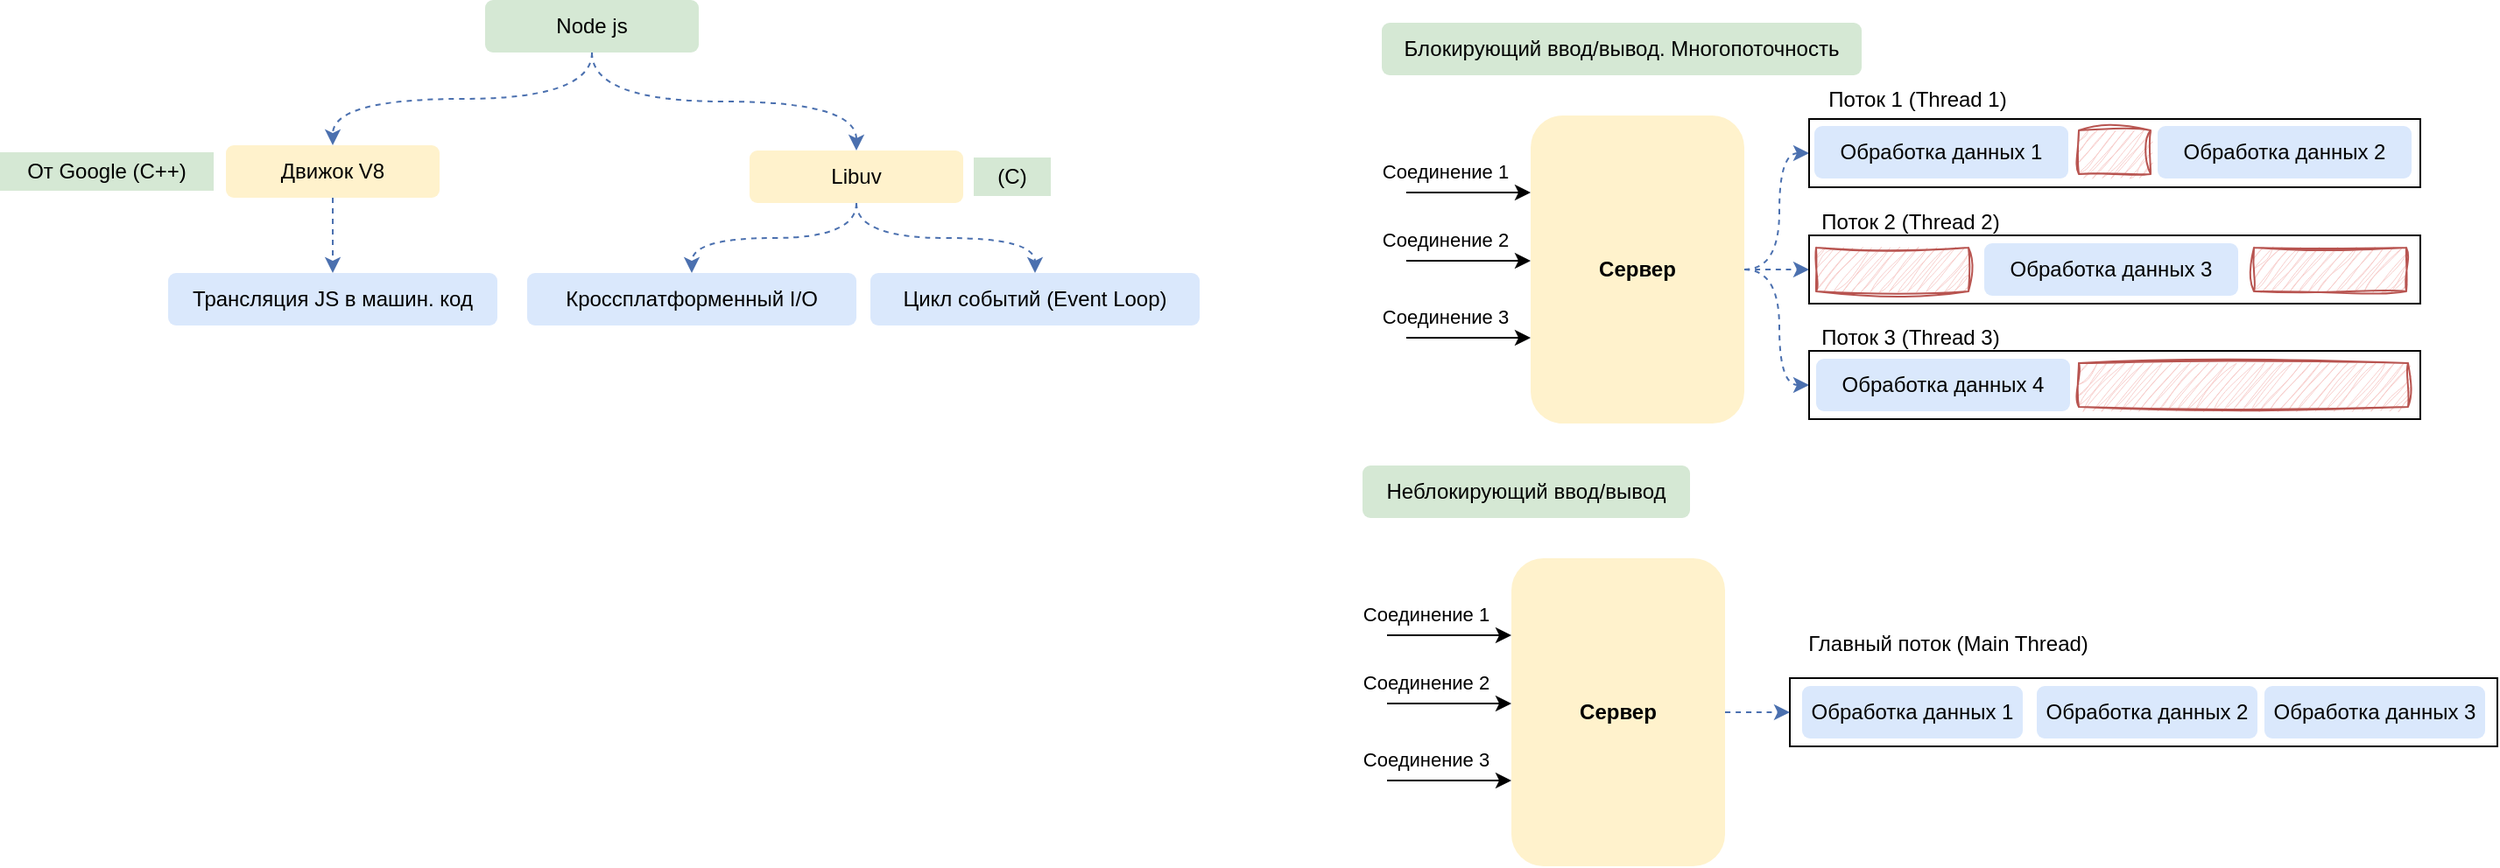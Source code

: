 <mxfile version="22.0.6" type="github">
  <diagram name="Страница — 1" id="uNHvLHQPSVbSWbd0O0wI">
    <mxGraphModel dx="989" dy="521" grid="0" gridSize="10" guides="1" tooltips="1" connect="1" arrows="1" fold="1" page="0" pageScale="1" pageWidth="827" pageHeight="1169" math="0" shadow="0">
      <root>
        <mxCell id="0" />
        <mxCell id="1" parent="0" />
        <mxCell id="MT1I-urq5Gg_1Ct_jJ3w-48" value="" style="rounded=0;whiteSpace=wrap;html=1;fillColor=none;" vertex="1" parent="1">
          <mxGeometry x="1085" y="637.5" width="404" height="39" as="geometry" />
        </mxCell>
        <mxCell id="dCpth_l864fCatFrI4OX-4" style="edgeStyle=orthogonalEdgeStyle;rounded=0;orthogonalLoop=1;jettySize=auto;html=1;entryX=0.5;entryY=0;entryDx=0;entryDy=0;elbow=vertical;curved=1;dashed=1;fillColor=#1ba1e2;strokeColor=#4B70AF;exitX=0.5;exitY=1;exitDx=0;exitDy=0;" parent="1" source="dCpth_l864fCatFrI4OX-1" target="dCpth_l864fCatFrI4OX-2" edge="1">
          <mxGeometry relative="1" as="geometry" />
        </mxCell>
        <mxCell id="dCpth_l864fCatFrI4OX-1" value="Node js" style="text;html=1;strokeColor=none;fillColor=#d5e8d4;align=center;verticalAlign=middle;whiteSpace=wrap;rounded=1;" parent="1" vertex="1">
          <mxGeometry x="340" y="250" width="122" height="30" as="geometry" />
        </mxCell>
        <mxCell id="MT1I-urq5Gg_1Ct_jJ3w-2" style="edgeStyle=orthogonalEdgeStyle;rounded=0;orthogonalLoop=1;jettySize=auto;html=1;entryX=0.5;entryY=0;entryDx=0;entryDy=0;strokeColor=#4B70AF;dashed=1;fillColor=#1ba1e2;" edge="1" parent="1" source="dCpth_l864fCatFrI4OX-2" target="MT1I-urq5Gg_1Ct_jJ3w-1">
          <mxGeometry relative="1" as="geometry" />
        </mxCell>
        <mxCell id="dCpth_l864fCatFrI4OX-2" value="Движок V8" style="text;html=1;strokeColor=none;fillColor=#fff2cc;align=center;verticalAlign=middle;whiteSpace=wrap;rounded=1;" parent="1" vertex="1">
          <mxGeometry x="192" y="333" width="122" height="30" as="geometry" />
        </mxCell>
        <mxCell id="MT1I-urq5Gg_1Ct_jJ3w-5" style="edgeStyle=orthogonalEdgeStyle;rounded=0;orthogonalLoop=1;jettySize=auto;html=1;entryX=0.5;entryY=0;entryDx=0;entryDy=0;strokeColor=#4B70AF;dashed=1;fillColor=#1ba1e2;curved=1;" edge="1" parent="1" source="dCpth_l864fCatFrI4OX-3" target="MT1I-urq5Gg_1Ct_jJ3w-3">
          <mxGeometry relative="1" as="geometry" />
        </mxCell>
        <mxCell id="MT1I-urq5Gg_1Ct_jJ3w-6" style="edgeStyle=orthogonalEdgeStyle;rounded=0;orthogonalLoop=1;jettySize=auto;html=1;entryX=0.5;entryY=0;entryDx=0;entryDy=0;strokeColor=#4B70AF;dashed=1;fillColor=#1ba1e2;curved=1;" edge="1" parent="1" source="dCpth_l864fCatFrI4OX-3" target="MT1I-urq5Gg_1Ct_jJ3w-4">
          <mxGeometry relative="1" as="geometry" />
        </mxCell>
        <mxCell id="dCpth_l864fCatFrI4OX-3" value="Libuv" style="text;html=1;strokeColor=none;fillColor=#fff2cc;align=center;verticalAlign=middle;whiteSpace=wrap;rounded=1;" parent="1" vertex="1">
          <mxGeometry x="491" y="336" width="122" height="30" as="geometry" />
        </mxCell>
        <mxCell id="dCpth_l864fCatFrI4OX-6" style="edgeStyle=orthogonalEdgeStyle;rounded=0;orthogonalLoop=1;jettySize=auto;html=1;entryX=0.5;entryY=0;entryDx=0;entryDy=0;elbow=vertical;curved=1;dashed=1;fillColor=#1ba1e2;strokeColor=#4B70AF;exitX=0.5;exitY=1;exitDx=0;exitDy=0;" parent="1" source="dCpth_l864fCatFrI4OX-1" target="dCpth_l864fCatFrI4OX-3" edge="1">
          <mxGeometry relative="1" as="geometry">
            <mxPoint x="422" y="290" as="sourcePoint" />
            <mxPoint x="291" y="339" as="targetPoint" />
          </mxGeometry>
        </mxCell>
        <mxCell id="dCpth_l864fCatFrI4OX-7" value="От Google (C++)" style="text;html=1;strokeColor=none;fillColor=#d5e8d4;align=center;verticalAlign=middle;whiteSpace=wrap;rounded=0;" parent="1" vertex="1">
          <mxGeometry x="63" y="337" width="122" height="22" as="geometry" />
        </mxCell>
        <mxCell id="dCpth_l864fCatFrI4OX-8" value="(C)" style="text;html=1;strokeColor=none;fillColor=#d5e8d4;align=center;verticalAlign=middle;whiteSpace=wrap;rounded=0;" parent="1" vertex="1">
          <mxGeometry x="619" y="340" width="44" height="22" as="geometry" />
        </mxCell>
        <mxCell id="MT1I-urq5Gg_1Ct_jJ3w-1" value="Трансляция JS в машин. код" style="text;html=1;strokeColor=none;fillColor=#dae8fc;align=center;verticalAlign=middle;whiteSpace=wrap;rounded=1;" vertex="1" parent="1">
          <mxGeometry x="159" y="406" width="188" height="30" as="geometry" />
        </mxCell>
        <mxCell id="MT1I-urq5Gg_1Ct_jJ3w-3" value="Кроссплатформенный I/O" style="text;html=1;strokeColor=none;fillColor=#dae8fc;align=center;verticalAlign=middle;whiteSpace=wrap;rounded=1;" vertex="1" parent="1">
          <mxGeometry x="364" y="406" width="188" height="30" as="geometry" />
        </mxCell>
        <mxCell id="MT1I-urq5Gg_1Ct_jJ3w-4" value="Цикл событий (Event Loop)" style="text;html=1;strokeColor=none;fillColor=#dae8fc;align=center;verticalAlign=middle;whiteSpace=wrap;rounded=1;" vertex="1" parent="1">
          <mxGeometry x="560" y="406" width="188" height="30" as="geometry" />
        </mxCell>
        <mxCell id="MT1I-urq5Gg_1Ct_jJ3w-7" value="Блокирующий ввод/вывод. Многопоточность" style="text;html=1;strokeColor=none;fillColor=#d5e8d4;align=center;verticalAlign=middle;whiteSpace=wrap;rounded=1;" vertex="1" parent="1">
          <mxGeometry x="852" y="263" width="274" height="30" as="geometry" />
        </mxCell>
        <mxCell id="MT1I-urq5Gg_1Ct_jJ3w-28" style="edgeStyle=orthogonalEdgeStyle;rounded=0;orthogonalLoop=1;jettySize=auto;html=1;entryX=0;entryY=0.5;entryDx=0;entryDy=0;strokeColor=#4B70AF;dashed=1;fillColor=#1ba1e2;curved=1;" edge="1" parent="1" source="MT1I-urq5Gg_1Ct_jJ3w-8" target="MT1I-urq5Gg_1Ct_jJ3w-21">
          <mxGeometry relative="1" as="geometry" />
        </mxCell>
        <mxCell id="MT1I-urq5Gg_1Ct_jJ3w-29" style="edgeStyle=orthogonalEdgeStyle;rounded=0;orthogonalLoop=1;jettySize=auto;html=1;entryX=0;entryY=0.5;entryDx=0;entryDy=0;strokeColor=#4B70AF;dashed=1;fillColor=#1ba1e2;curved=1;" edge="1" parent="1" source="MT1I-urq5Gg_1Ct_jJ3w-8" target="MT1I-urq5Gg_1Ct_jJ3w-22">
          <mxGeometry relative="1" as="geometry" />
        </mxCell>
        <mxCell id="MT1I-urq5Gg_1Ct_jJ3w-30" style="edgeStyle=orthogonalEdgeStyle;rounded=0;orthogonalLoop=1;jettySize=auto;html=1;entryX=0;entryY=0.5;entryDx=0;entryDy=0;strokeColor=#4B70AF;dashed=1;fillColor=#1ba1e2;curved=1;" edge="1" parent="1" source="MT1I-urq5Gg_1Ct_jJ3w-8" target="MT1I-urq5Gg_1Ct_jJ3w-23">
          <mxGeometry relative="1" as="geometry" />
        </mxCell>
        <mxCell id="MT1I-urq5Gg_1Ct_jJ3w-8" value="Сервер" style="text;html=1;strokeColor=none;fillColor=#fff2cc;align=center;verticalAlign=middle;whiteSpace=wrap;rounded=1;fontStyle=1" vertex="1" parent="1">
          <mxGeometry x="937" y="316" width="122" height="176" as="geometry" />
        </mxCell>
        <mxCell id="MT1I-urq5Gg_1Ct_jJ3w-10" value="" style="endArrow=classic;html=1;rounded=0;entryX=0;entryY=0.25;entryDx=0;entryDy=0;" edge="1" parent="1" target="MT1I-urq5Gg_1Ct_jJ3w-8">
          <mxGeometry width="50" height="50" relative="1" as="geometry">
            <mxPoint x="866" y="360" as="sourcePoint" />
            <mxPoint x="918" y="359" as="targetPoint" />
          </mxGeometry>
        </mxCell>
        <mxCell id="MT1I-urq5Gg_1Ct_jJ3w-11" value="Соединение 1" style="edgeLabel;html=1;align=center;verticalAlign=middle;resizable=0;points=[];" vertex="1" connectable="0" parent="MT1I-urq5Gg_1Ct_jJ3w-10">
          <mxGeometry x="-0.132" y="-1" relative="1" as="geometry">
            <mxPoint x="-9" y="-13" as="offset" />
          </mxGeometry>
        </mxCell>
        <mxCell id="MT1I-urq5Gg_1Ct_jJ3w-12" value="" style="endArrow=classic;html=1;rounded=0;entryX=0;entryY=0.25;entryDx=0;entryDy=0;" edge="1" parent="1">
          <mxGeometry width="50" height="50" relative="1" as="geometry">
            <mxPoint x="866" y="399" as="sourcePoint" />
            <mxPoint x="937" y="399" as="targetPoint" />
          </mxGeometry>
        </mxCell>
        <mxCell id="MT1I-urq5Gg_1Ct_jJ3w-13" value="Соединение 2" style="edgeLabel;html=1;align=center;verticalAlign=middle;resizable=0;points=[];" vertex="1" connectable="0" parent="MT1I-urq5Gg_1Ct_jJ3w-12">
          <mxGeometry x="-0.132" y="-1" relative="1" as="geometry">
            <mxPoint x="-9" y="-13" as="offset" />
          </mxGeometry>
        </mxCell>
        <mxCell id="MT1I-urq5Gg_1Ct_jJ3w-14" value="" style="endArrow=classic;html=1;rounded=0;entryX=0;entryY=0.25;entryDx=0;entryDy=0;" edge="1" parent="1">
          <mxGeometry width="50" height="50" relative="1" as="geometry">
            <mxPoint x="866" y="443" as="sourcePoint" />
            <mxPoint x="937" y="443" as="targetPoint" />
          </mxGeometry>
        </mxCell>
        <mxCell id="MT1I-urq5Gg_1Ct_jJ3w-15" value="Соединение 3" style="edgeLabel;html=1;align=center;verticalAlign=middle;resizable=0;points=[];" vertex="1" connectable="0" parent="MT1I-urq5Gg_1Ct_jJ3w-14">
          <mxGeometry x="-0.132" y="-1" relative="1" as="geometry">
            <mxPoint x="-9" y="-13" as="offset" />
          </mxGeometry>
        </mxCell>
        <mxCell id="MT1I-urq5Gg_1Ct_jJ3w-16" value="Обработка данных 1" style="text;html=1;strokeColor=none;fillColor=#dae8fc;align=center;verticalAlign=middle;whiteSpace=wrap;rounded=1;" vertex="1" parent="1">
          <mxGeometry x="1099" y="322" width="145" height="30" as="geometry" />
        </mxCell>
        <mxCell id="MT1I-urq5Gg_1Ct_jJ3w-17" value="Поток 1 (Thread 1)" style="text;html=1;strokeColor=none;fillColor=none;align=center;verticalAlign=middle;whiteSpace=wrap;rounded=0;" vertex="1" parent="1">
          <mxGeometry x="1100" y="292" width="116" height="30" as="geometry" />
        </mxCell>
        <mxCell id="MT1I-urq5Gg_1Ct_jJ3w-18" value="Обработка данных 2" style="text;html=1;strokeColor=none;fillColor=#dae8fc;align=center;verticalAlign=middle;whiteSpace=wrap;rounded=1;" vertex="1" parent="1">
          <mxGeometry x="1295" y="322" width="145" height="30" as="geometry" />
        </mxCell>
        <mxCell id="MT1I-urq5Gg_1Ct_jJ3w-19" value="Обработка данных 3" style="text;html=1;strokeColor=none;fillColor=#dae8fc;align=center;verticalAlign=middle;whiteSpace=wrap;rounded=1;" vertex="1" parent="1">
          <mxGeometry x="1196" y="389" width="145" height="30" as="geometry" />
        </mxCell>
        <mxCell id="MT1I-urq5Gg_1Ct_jJ3w-20" value="Обработка данных 4" style="text;html=1;strokeColor=none;fillColor=#dae8fc;align=center;verticalAlign=middle;whiteSpace=wrap;rounded=1;" vertex="1" parent="1">
          <mxGeometry x="1100" y="455" width="145" height="30" as="geometry" />
        </mxCell>
        <mxCell id="MT1I-urq5Gg_1Ct_jJ3w-21" value="" style="rounded=0;whiteSpace=wrap;html=1;fillColor=none;" vertex="1" parent="1">
          <mxGeometry x="1096" y="318" width="349" height="39" as="geometry" />
        </mxCell>
        <mxCell id="MT1I-urq5Gg_1Ct_jJ3w-22" value="" style="rounded=0;whiteSpace=wrap;html=1;fillColor=none;" vertex="1" parent="1">
          <mxGeometry x="1096" y="384.5" width="349" height="39" as="geometry" />
        </mxCell>
        <mxCell id="MT1I-urq5Gg_1Ct_jJ3w-23" value="" style="rounded=0;whiteSpace=wrap;html=1;fillColor=none;" vertex="1" parent="1">
          <mxGeometry x="1096" y="450.5" width="349" height="39" as="geometry" />
        </mxCell>
        <mxCell id="MT1I-urq5Gg_1Ct_jJ3w-24" value="" style="rounded=0;whiteSpace=wrap;html=1;sketch=1;curveFitting=1;jiggle=2;fillColor=#f8cecc;strokeColor=#b85450;" vertex="1" parent="1">
          <mxGeometry x="1250" y="324.5" width="41" height="25" as="geometry" />
        </mxCell>
        <mxCell id="MT1I-urq5Gg_1Ct_jJ3w-25" value="" style="rounded=0;whiteSpace=wrap;html=1;sketch=1;curveFitting=1;jiggle=2;fillColor=#f8cecc;strokeColor=#b85450;" vertex="1" parent="1">
          <mxGeometry x="1100" y="391.5" width="87" height="25" as="geometry" />
        </mxCell>
        <mxCell id="MT1I-urq5Gg_1Ct_jJ3w-26" value="" style="rounded=0;whiteSpace=wrap;html=1;sketch=1;curveFitting=1;jiggle=2;fillColor=#f8cecc;strokeColor=#b85450;" vertex="1" parent="1">
          <mxGeometry x="1350" y="391.5" width="87" height="25" as="geometry" />
        </mxCell>
        <mxCell id="MT1I-urq5Gg_1Ct_jJ3w-27" value="" style="rounded=0;whiteSpace=wrap;html=1;sketch=1;curveFitting=1;jiggle=2;fillColor=#f8cecc;strokeColor=#b85450;" vertex="1" parent="1">
          <mxGeometry x="1250" y="457.5" width="188" height="25" as="geometry" />
        </mxCell>
        <mxCell id="MT1I-urq5Gg_1Ct_jJ3w-31" value="Неблокирующий ввод/вывод" style="text;html=1;strokeColor=none;fillColor=#d5e8d4;align=center;verticalAlign=middle;whiteSpace=wrap;rounded=1;" vertex="1" parent="1">
          <mxGeometry x="841" y="516" width="187" height="30" as="geometry" />
        </mxCell>
        <mxCell id="MT1I-urq5Gg_1Ct_jJ3w-33" style="edgeStyle=orthogonalEdgeStyle;rounded=0;orthogonalLoop=1;jettySize=auto;html=1;entryX=0;entryY=0.5;entryDx=0;entryDy=0;strokeColor=#4B70AF;dashed=1;fillColor=#1ba1e2;curved=1;" edge="1" parent="1" source="MT1I-urq5Gg_1Ct_jJ3w-35" target="MT1I-urq5Gg_1Ct_jJ3w-48">
          <mxGeometry relative="1" as="geometry" />
        </mxCell>
        <mxCell id="MT1I-urq5Gg_1Ct_jJ3w-35" value="Сервер" style="text;html=1;strokeColor=none;fillColor=#fff2cc;align=center;verticalAlign=middle;whiteSpace=wrap;rounded=1;fontStyle=1" vertex="1" parent="1">
          <mxGeometry x="926" y="569" width="122" height="176" as="geometry" />
        </mxCell>
        <mxCell id="MT1I-urq5Gg_1Ct_jJ3w-36" value="" style="endArrow=classic;html=1;rounded=0;entryX=0;entryY=0.25;entryDx=0;entryDy=0;" edge="1" parent="1" target="MT1I-urq5Gg_1Ct_jJ3w-35">
          <mxGeometry width="50" height="50" relative="1" as="geometry">
            <mxPoint x="855" y="613" as="sourcePoint" />
            <mxPoint x="907" y="612" as="targetPoint" />
          </mxGeometry>
        </mxCell>
        <mxCell id="MT1I-urq5Gg_1Ct_jJ3w-37" value="Соединение 1" style="edgeLabel;html=1;align=center;verticalAlign=middle;resizable=0;points=[];" vertex="1" connectable="0" parent="MT1I-urq5Gg_1Ct_jJ3w-36">
          <mxGeometry x="-0.132" y="-1" relative="1" as="geometry">
            <mxPoint x="-9" y="-13" as="offset" />
          </mxGeometry>
        </mxCell>
        <mxCell id="MT1I-urq5Gg_1Ct_jJ3w-38" value="" style="endArrow=classic;html=1;rounded=0;entryX=0;entryY=0.25;entryDx=0;entryDy=0;" edge="1" parent="1">
          <mxGeometry width="50" height="50" relative="1" as="geometry">
            <mxPoint x="855" y="652" as="sourcePoint" />
            <mxPoint x="926" y="652" as="targetPoint" />
          </mxGeometry>
        </mxCell>
        <mxCell id="MT1I-urq5Gg_1Ct_jJ3w-39" value="Соединение 2" style="edgeLabel;html=1;align=center;verticalAlign=middle;resizable=0;points=[];" vertex="1" connectable="0" parent="MT1I-urq5Gg_1Ct_jJ3w-38">
          <mxGeometry x="-0.132" y="-1" relative="1" as="geometry">
            <mxPoint x="-9" y="-13" as="offset" />
          </mxGeometry>
        </mxCell>
        <mxCell id="MT1I-urq5Gg_1Ct_jJ3w-40" value="" style="endArrow=classic;html=1;rounded=0;entryX=0;entryY=0.25;entryDx=0;entryDy=0;" edge="1" parent="1">
          <mxGeometry width="50" height="50" relative="1" as="geometry">
            <mxPoint x="855" y="696" as="sourcePoint" />
            <mxPoint x="926" y="696" as="targetPoint" />
          </mxGeometry>
        </mxCell>
        <mxCell id="MT1I-urq5Gg_1Ct_jJ3w-41" value="Соединение 3" style="edgeLabel;html=1;align=center;verticalAlign=middle;resizable=0;points=[];" vertex="1" connectable="0" parent="MT1I-urq5Gg_1Ct_jJ3w-40">
          <mxGeometry x="-0.132" y="-1" relative="1" as="geometry">
            <mxPoint x="-9" y="-13" as="offset" />
          </mxGeometry>
        </mxCell>
        <mxCell id="MT1I-urq5Gg_1Ct_jJ3w-45" value="Обработка данных 1" style="text;html=1;strokeColor=none;fillColor=#dae8fc;align=center;verticalAlign=middle;whiteSpace=wrap;rounded=1;" vertex="1" parent="1">
          <mxGeometry x="1092" y="642" width="126" height="30" as="geometry" />
        </mxCell>
        <mxCell id="MT1I-urq5Gg_1Ct_jJ3w-54" value="Главный поток (Main Thread)" style="text;html=1;strokeColor=none;fillColor=none;align=center;verticalAlign=middle;whiteSpace=wrap;rounded=0;" vertex="1" parent="1">
          <mxGeometry x="1085.5" y="603" width="178.5" height="30" as="geometry" />
        </mxCell>
        <mxCell id="MT1I-urq5Gg_1Ct_jJ3w-55" value="Поток 2 (Thread 2)" style="text;html=1;strokeColor=none;fillColor=none;align=center;verticalAlign=middle;whiteSpace=wrap;rounded=0;" vertex="1" parent="1">
          <mxGeometry x="1096" y="361.5" width="116" height="30" as="geometry" />
        </mxCell>
        <mxCell id="MT1I-urq5Gg_1Ct_jJ3w-56" value="Поток 3 (Thread 3)" style="text;html=1;strokeColor=none;fillColor=none;align=center;verticalAlign=middle;whiteSpace=wrap;rounded=0;" vertex="1" parent="1">
          <mxGeometry x="1096" y="427.5" width="116" height="30" as="geometry" />
        </mxCell>
        <mxCell id="MT1I-urq5Gg_1Ct_jJ3w-57" value="Обработка данных 2" style="text;html=1;strokeColor=none;fillColor=#dae8fc;align=center;verticalAlign=middle;whiteSpace=wrap;rounded=1;" vertex="1" parent="1">
          <mxGeometry x="1226" y="642" width="126" height="30" as="geometry" />
        </mxCell>
        <mxCell id="MT1I-urq5Gg_1Ct_jJ3w-58" value="Обработка данных 3" style="text;html=1;strokeColor=none;fillColor=#dae8fc;align=center;verticalAlign=middle;whiteSpace=wrap;rounded=1;" vertex="1" parent="1">
          <mxGeometry x="1356" y="642" width="126" height="30" as="geometry" />
        </mxCell>
      </root>
    </mxGraphModel>
  </diagram>
</mxfile>
